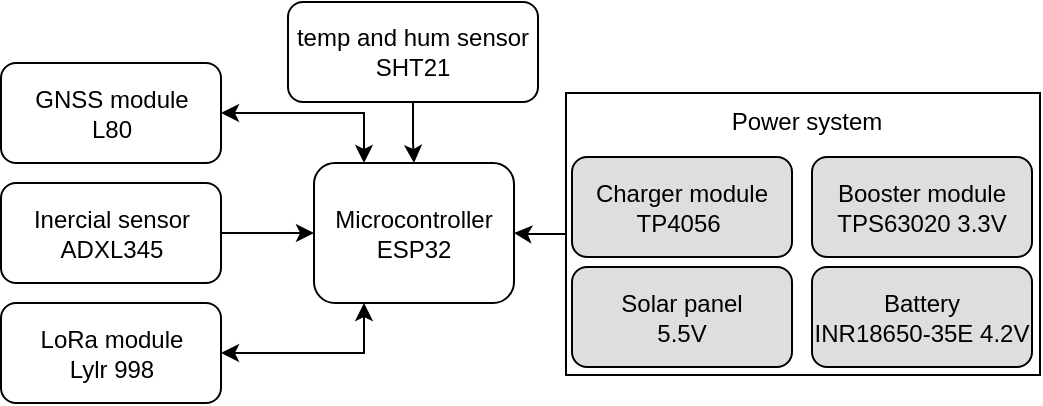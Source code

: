 <mxfile version="23.1.1" type="github">
  <diagram name="Página-1" id="JFiHcB_VvqzaN9PdD7ch">
    <mxGraphModel dx="723" dy="386" grid="1" gridSize="10" guides="1" tooltips="1" connect="1" arrows="1" fold="1" page="1" pageScale="1" pageWidth="827" pageHeight="1169" math="0" shadow="0">
      <root>
        <mxCell id="0" />
        <mxCell id="1" parent="0" />
        <mxCell id="pTaLiJyL9nRCCdv1b4c_-8" value="" style="rounded=0;whiteSpace=wrap;html=1;fillColor=none;" vertex="1" parent="1">
          <mxGeometry x="490" y="165.5" width="237" height="141" as="geometry" />
        </mxCell>
        <mxCell id="pTaLiJyL9nRCCdv1b4c_-1" value="Booster module&lt;br&gt;TPS63020 3.3V" style="rounded=1;whiteSpace=wrap;html=1;fillColor=#DEDEDE;" vertex="1" parent="1">
          <mxGeometry x="613" y="197.5" width="110" height="50" as="geometry" />
        </mxCell>
        <mxCell id="pTaLiJyL9nRCCdv1b4c_-17" style="edgeStyle=orthogonalEdgeStyle;rounded=0;orthogonalLoop=1;jettySize=auto;html=1;strokeColor=none;" edge="1" parent="1" source="pTaLiJyL9nRCCdv1b4c_-3" target="pTaLiJyL9nRCCdv1b4c_-2">
          <mxGeometry relative="1" as="geometry" />
        </mxCell>
        <mxCell id="pTaLiJyL9nRCCdv1b4c_-24" style="edgeStyle=orthogonalEdgeStyle;rounded=0;orthogonalLoop=1;jettySize=auto;html=1;exitX=0.25;exitY=0;exitDx=0;exitDy=0;entryX=1;entryY=0.5;entryDx=0;entryDy=0;startArrow=classic;startFill=1;" edge="1" parent="1" source="pTaLiJyL9nRCCdv1b4c_-3" target="pTaLiJyL9nRCCdv1b4c_-6">
          <mxGeometry relative="1" as="geometry" />
        </mxCell>
        <mxCell id="pTaLiJyL9nRCCdv1b4c_-25" style="edgeStyle=orthogonalEdgeStyle;rounded=0;orthogonalLoop=1;jettySize=auto;html=1;exitX=0.25;exitY=1;exitDx=0;exitDy=0;entryX=1;entryY=0.5;entryDx=0;entryDy=0;startArrow=classic;startFill=1;" edge="1" parent="1" source="pTaLiJyL9nRCCdv1b4c_-3" target="pTaLiJyL9nRCCdv1b4c_-7">
          <mxGeometry relative="1" as="geometry" />
        </mxCell>
        <mxCell id="pTaLiJyL9nRCCdv1b4c_-3" value="Microcontroller&lt;br&gt;ESP32" style="rounded=1;whiteSpace=wrap;html=1;" vertex="1" parent="1">
          <mxGeometry x="364" y="200.5" width="100" height="70" as="geometry" />
        </mxCell>
        <mxCell id="pTaLiJyL9nRCCdv1b4c_-27" style="edgeStyle=orthogonalEdgeStyle;rounded=0;orthogonalLoop=1;jettySize=auto;html=1;" edge="1" parent="1" source="pTaLiJyL9nRCCdv1b4c_-5" target="pTaLiJyL9nRCCdv1b4c_-3">
          <mxGeometry relative="1" as="geometry" />
        </mxCell>
        <mxCell id="pTaLiJyL9nRCCdv1b4c_-5" value="Inercial sensor&lt;br&gt;ADXL345" style="rounded=1;whiteSpace=wrap;html=1;" vertex="1" parent="1">
          <mxGeometry x="207.5" y="210.5" width="110" height="50" as="geometry" />
        </mxCell>
        <mxCell id="pTaLiJyL9nRCCdv1b4c_-6" value="GNSS module&lt;br&gt;L80" style="rounded=1;whiteSpace=wrap;html=1;" vertex="1" parent="1">
          <mxGeometry x="207.5" y="150.5" width="110" height="50" as="geometry" />
        </mxCell>
        <mxCell id="pTaLiJyL9nRCCdv1b4c_-7" value="LoRa module&lt;br&gt;Lylr 998" style="rounded=1;whiteSpace=wrap;html=1;" vertex="1" parent="1">
          <mxGeometry x="207.5" y="270.5" width="110" height="50" as="geometry" />
        </mxCell>
        <mxCell id="pTaLiJyL9nRCCdv1b4c_-28" style="edgeStyle=orthogonalEdgeStyle;rounded=0;orthogonalLoop=1;jettySize=auto;html=1;" edge="1" parent="1" source="pTaLiJyL9nRCCdv1b4c_-2" target="pTaLiJyL9nRCCdv1b4c_-3">
          <mxGeometry relative="1" as="geometry" />
        </mxCell>
        <mxCell id="pTaLiJyL9nRCCdv1b4c_-2" value="temp and hum sensor &lt;br&gt;SHT21" style="rounded=1;whiteSpace=wrap;html=1;" vertex="1" parent="1">
          <mxGeometry x="351" y="120" width="125" height="50" as="geometry" />
        </mxCell>
        <mxCell id="pTaLiJyL9nRCCdv1b4c_-12" value="Charger module&lt;br&gt;TP4056&amp;nbsp;" style="rounded=1;whiteSpace=wrap;html=1;fillColor=#DEDEDE;" vertex="1" parent="1">
          <mxGeometry x="493" y="197.5" width="110" height="50" as="geometry" />
        </mxCell>
        <mxCell id="pTaLiJyL9nRCCdv1b4c_-15" style="edgeStyle=orthogonalEdgeStyle;rounded=0;orthogonalLoop=1;jettySize=auto;html=1;entryX=1;entryY=0.5;entryDx=0;entryDy=0;" edge="1" parent="1" source="pTaLiJyL9nRCCdv1b4c_-8" target="pTaLiJyL9nRCCdv1b4c_-3">
          <mxGeometry relative="1" as="geometry" />
        </mxCell>
        <mxCell id="pTaLiJyL9nRCCdv1b4c_-9" value="Power system" style="text;html=1;align=center;verticalAlign=middle;resizable=0;points=[];autosize=1;strokeColor=none;fillColor=none;" vertex="1" parent="1">
          <mxGeometry x="560" y="164.5" width="100" height="30" as="geometry" />
        </mxCell>
        <mxCell id="pTaLiJyL9nRCCdv1b4c_-11" value="Battery&lt;br&gt;INR18650-35E 4.2V" style="rounded=1;whiteSpace=wrap;html=1;fillColor=#DEDEDE;" vertex="1" parent="1">
          <mxGeometry x="613" y="252.5" width="110" height="50" as="geometry" />
        </mxCell>
        <mxCell id="pTaLiJyL9nRCCdv1b4c_-13" value="Solar panel&lt;br&gt;5.5V" style="rounded=1;whiteSpace=wrap;html=1;fillColor=#DEDEDE;" vertex="1" parent="1">
          <mxGeometry x="493" y="252.5" width="110" height="50" as="geometry" />
        </mxCell>
      </root>
    </mxGraphModel>
  </diagram>
</mxfile>
